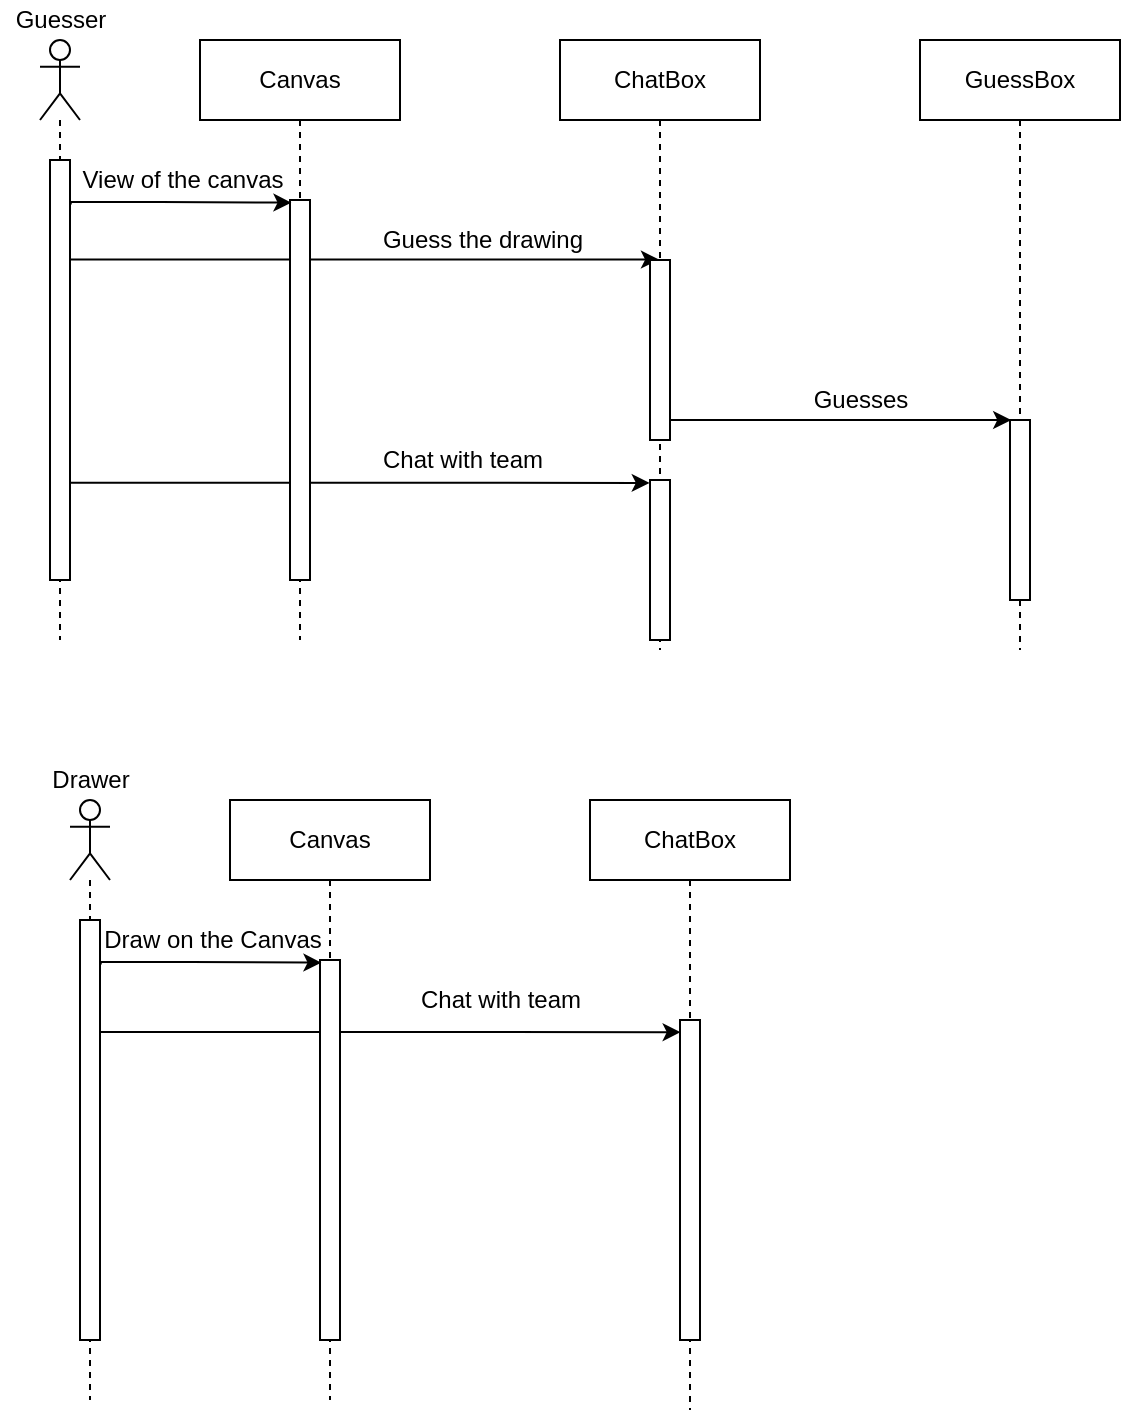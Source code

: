 <mxfile version="15.5.4" type="embed"><diagram id="qUXzb4UhWK6M_FcO1RaR" name="Page-1"><mxGraphModel dx="1366" dy="1055" grid="1" gridSize="10" guides="1" tooltips="1" connect="1" arrows="1" fold="1" page="1" pageScale="1" pageWidth="850" pageHeight="1100" math="0" shadow="0"><root><mxCell id="0"/><mxCell id="1" parent="0"/><mxCell id="2" style="edgeStyle=orthogonalEdgeStyle;rounded=0;orthogonalLoop=1;jettySize=auto;html=1;entryX=-0.012;entryY=0.018;entryDx=0;entryDy=0;entryPerimeter=0;" edge="1" parent="1" source="3" target="11"><mxGeometry relative="1" as="geometry"><Array as="points"><mxPoint x="243" y="341"/></Array></mxGeometry></mxCell><mxCell id="3" value="" style="shape=umlLifeline;participant=umlActor;perimeter=lifelinePerimeter;whiteSpace=wrap;html=1;container=1;collapsible=0;recursiveResize=0;verticalAlign=top;spacingTop=36;labelBackgroundColor=#ffffff;outlineConnect=0;" vertex="1" parent="1"><mxGeometry x="80" y="120" width="20" height="300" as="geometry"/></mxCell><mxCell id="4" value="" style="html=1;points=[];perimeter=orthogonalPerimeter;" vertex="1" parent="3"><mxGeometry x="5" y="60" width="10" height="210" as="geometry"/></mxCell><mxCell id="5" value="" style="edgeStyle=orthogonalEdgeStyle;rounded=0;orthogonalLoop=1;jettySize=auto;html=1;exitX=1.036;exitY=0.237;exitDx=0;exitDy=0;exitPerimeter=0;" edge="1" parent="1" source="4" target="9"><mxGeometry relative="1" as="geometry"><mxPoint x="100" y="270" as="sourcePoint"/><Array as="points"><mxPoint x="310" y="230"/><mxPoint x="310" y="230"/></Array></mxGeometry></mxCell><mxCell id="6" value="Canvas" style="shape=umlLifeline;perimeter=lifelinePerimeter;whiteSpace=wrap;html=1;container=1;collapsible=0;recursiveResize=0;outlineConnect=0;" vertex="1" parent="1"><mxGeometry x="160" y="120" width="100" height="300" as="geometry"/></mxCell><mxCell id="7" value="" style="html=1;points=[];perimeter=orthogonalPerimeter;" vertex="1" parent="6"><mxGeometry x="45" y="80" width="10" height="190" as="geometry"/></mxCell><mxCell id="8" value="" style="edgeStyle=orthogonalEdgeStyle;rounded=0;orthogonalLoop=1;jettySize=auto;html=1;entryX=0.057;entryY=0;entryDx=0;entryDy=0;entryPerimeter=0;" edge="1" parent="1" source="9" target="13"><mxGeometry relative="1" as="geometry"><Array as="points"><mxPoint x="566" y="310"/></Array></mxGeometry></mxCell><mxCell id="9" value="ChatBox" style="shape=umlLifeline;perimeter=lifelinePerimeter;whiteSpace=wrap;html=1;container=1;collapsible=0;recursiveResize=0;outlineConnect=0;" vertex="1" parent="1"><mxGeometry x="340" y="120" width="100" height="305" as="geometry"/></mxCell><mxCell id="10" value="" style="html=1;points=[];perimeter=orthogonalPerimeter;" vertex="1" parent="9"><mxGeometry x="45" y="110" width="10" height="90" as="geometry"/></mxCell><mxCell id="11" value="" style="html=1;points=[];perimeter=orthogonalPerimeter;" vertex="1" parent="9"><mxGeometry x="45" y="220" width="10" height="80" as="geometry"/></mxCell><mxCell id="12" value="GuessBox" style="shape=umlLifeline;perimeter=lifelinePerimeter;whiteSpace=wrap;html=1;container=1;collapsible=0;recursiveResize=0;outlineConnect=0;" vertex="1" parent="1"><mxGeometry x="520" y="120" width="100" height="305" as="geometry"/></mxCell><mxCell id="13" value="" style="html=1;points=[];perimeter=orthogonalPerimeter;" vertex="1" parent="12"><mxGeometry x="45" y="190" width="10" height="90" as="geometry"/></mxCell><mxCell id="14" value="Guesser" style="text;html=1;align=center;verticalAlign=middle;resizable=0;points=[];autosize=1;" vertex="1" parent="1"><mxGeometry x="60" y="100" width="60" height="20" as="geometry"/></mxCell><mxCell id="15" style="edgeStyle=orthogonalEdgeStyle;rounded=0;orthogonalLoop=1;jettySize=auto;html=1;exitX=1.037;exitY=0.106;exitDx=0;exitDy=0;exitPerimeter=0;entryX=0.073;entryY=0.007;entryDx=0;entryDy=0;entryPerimeter=0;" edge="1" parent="1" source="4" target="7"><mxGeometry relative="1" as="geometry"><mxPoint x="200" y="202" as="targetPoint"/><Array as="points"><mxPoint x="95" y="201"/><mxPoint x="140" y="201"/></Array></mxGeometry></mxCell><mxCell id="16" value="View of the canvas" style="text;html=1;align=center;verticalAlign=middle;resizable=0;points=[];autosize=1;" vertex="1" parent="1"><mxGeometry x="91" y="180" width="120" height="20" as="geometry"/></mxCell><mxCell id="17" value="Guess the drawing" style="text;html=1;align=center;verticalAlign=middle;resizable=0;points=[];autosize=1;" vertex="1" parent="1"><mxGeometry x="241" y="210" width="120" height="20" as="geometry"/></mxCell><mxCell id="18" value="Chat with team" style="text;html=1;align=center;verticalAlign=middle;resizable=0;points=[];autosize=1;" vertex="1" parent="1"><mxGeometry x="241" y="320" width="100" height="20" as="geometry"/></mxCell><mxCell id="19" value="Guesses" style="text;html=1;align=center;verticalAlign=middle;resizable=0;points=[];autosize=1;" vertex="1" parent="1"><mxGeometry x="460" y="290" width="60" height="20" as="geometry"/></mxCell><mxCell id="20" style="edgeStyle=orthogonalEdgeStyle;rounded=0;orthogonalLoop=1;jettySize=auto;html=1;entryX=0.033;entryY=0.038;entryDx=0;entryDy=0;entryPerimeter=0;" edge="1" parent="1" source="21" target="26"><mxGeometry relative="1" as="geometry"><Array as="points"><mxPoint x="180" y="616"/><mxPoint x="180" y="616"/></Array><mxPoint x="399.88" y="721.44" as="targetPoint"/></mxGeometry></mxCell><mxCell id="21" value="" style="shape=umlLifeline;participant=umlActor;perimeter=lifelinePerimeter;whiteSpace=wrap;html=1;container=1;collapsible=0;recursiveResize=0;verticalAlign=top;spacingTop=36;labelBackgroundColor=#ffffff;outlineConnect=0;" vertex="1" parent="1"><mxGeometry x="95" y="500" width="20" height="300" as="geometry"/></mxCell><mxCell id="22" value="" style="html=1;points=[];perimeter=orthogonalPerimeter;" vertex="1" parent="21"><mxGeometry x="5" y="60" width="10" height="210" as="geometry"/></mxCell><mxCell id="23" value="Canvas" style="shape=umlLifeline;perimeter=lifelinePerimeter;whiteSpace=wrap;html=1;container=1;collapsible=0;recursiveResize=0;outlineConnect=0;" vertex="1" parent="1"><mxGeometry x="175" y="500" width="100" height="300" as="geometry"/></mxCell><mxCell id="24" value="" style="html=1;points=[];perimeter=orthogonalPerimeter;" vertex="1" parent="23"><mxGeometry x="45" y="80" width="10" height="190" as="geometry"/></mxCell><mxCell id="25" value="ChatBox" style="shape=umlLifeline;perimeter=lifelinePerimeter;whiteSpace=wrap;html=1;container=1;collapsible=0;recursiveResize=0;outlineConnect=0;" vertex="1" parent="1"><mxGeometry x="355" y="500" width="100" height="305" as="geometry"/></mxCell><mxCell id="26" value="" style="html=1;points=[];perimeter=orthogonalPerimeter;" vertex="1" parent="25"><mxGeometry x="45" y="110" width="10" height="160" as="geometry"/></mxCell><mxCell id="27" value="Drawer" style="text;html=1;align=center;verticalAlign=middle;resizable=0;points=[];autosize=1;" vertex="1" parent="1"><mxGeometry x="80" y="480" width="50" height="20" as="geometry"/></mxCell><mxCell id="28" style="edgeStyle=orthogonalEdgeStyle;rounded=0;orthogonalLoop=1;jettySize=auto;html=1;exitX=1.037;exitY=0.106;exitDx=0;exitDy=0;exitPerimeter=0;entryX=0.073;entryY=0.007;entryDx=0;entryDy=0;entryPerimeter=0;" edge="1" parent="1" source="22" target="24"><mxGeometry relative="1" as="geometry"><mxPoint x="215" y="582" as="targetPoint"/><Array as="points"><mxPoint x="110" y="581"/><mxPoint x="155" y="581"/></Array></mxGeometry></mxCell><mxCell id="29" value="Draw on the Canvas" style="text;html=1;align=center;verticalAlign=middle;resizable=0;points=[];autosize=1;" vertex="1" parent="1"><mxGeometry x="106" y="560" width="120" height="20" as="geometry"/></mxCell><mxCell id="30" value="Chat with team" style="text;html=1;align=center;verticalAlign=middle;resizable=0;points=[];autosize=1;" vertex="1" parent="1"><mxGeometry x="260" y="590" width="100" height="20" as="geometry"/></mxCell></root></mxGraphModel></diagram></mxfile>